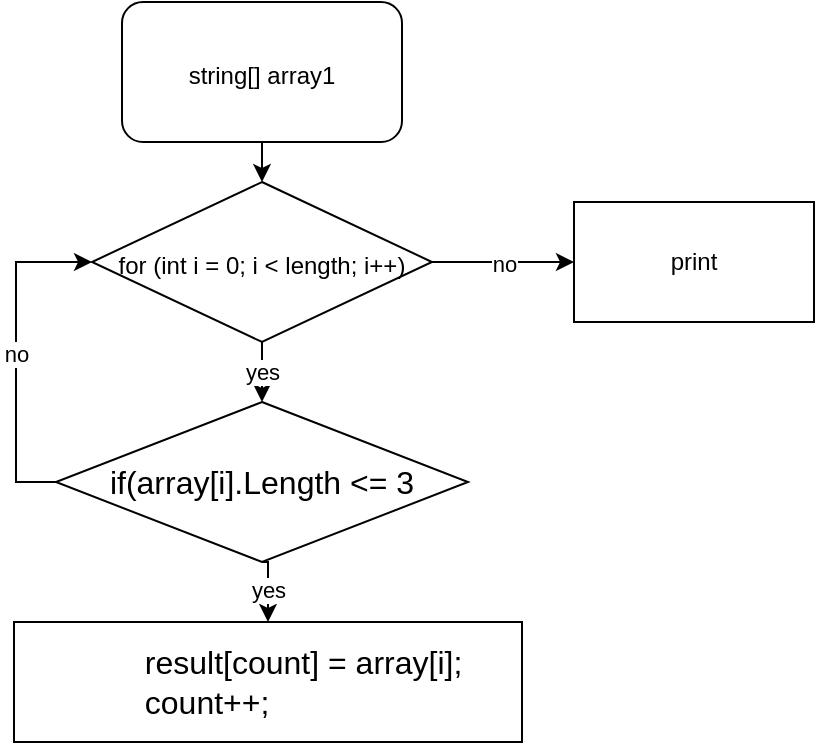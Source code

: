 <mxfile version="20.8.16" type="device"><diagram name="Страница 1" id="uP_TVa_OnYB_51ihMn5b"><mxGraphModel dx="880" dy="468" grid="1" gridSize="10" guides="1" tooltips="1" connect="1" arrows="1" fold="1" page="1" pageScale="1" pageWidth="827" pageHeight="1169" math="0" shadow="0"><root><mxCell id="0"/><mxCell id="1" parent="0"/><mxCell id="9geD31-gPltsGauMU3C4-7" style="edgeStyle=orthogonalEdgeStyle;rounded=0;orthogonalLoop=1;jettySize=auto;html=1;exitX=0.5;exitY=1;exitDx=0;exitDy=0;entryX=0.5;entryY=0;entryDx=0;entryDy=0;" edge="1" parent="1" source="9geD31-gPltsGauMU3C4-1" target="9geD31-gPltsGauMU3C4-3"><mxGeometry relative="1" as="geometry"/></mxCell><mxCell id="9geD31-gPltsGauMU3C4-1" value="string[] array1&lt;span style=&quot;font-size: medium; text-align: start;&quot;&gt;&lt;/span&gt;" style="rounded=1;whiteSpace=wrap;html=1;" vertex="1" parent="1"><mxGeometry x="344" y="150" width="140" height="70" as="geometry"/></mxCell><mxCell id="9geD31-gPltsGauMU3C4-6" value="yes" style="edgeStyle=orthogonalEdgeStyle;rounded=0;orthogonalLoop=1;jettySize=auto;html=1;exitX=0.5;exitY=1;exitDx=0;exitDy=0;entryX=0.5;entryY=0;entryDx=0;entryDy=0;" edge="1" parent="1" source="9geD31-gPltsGauMU3C4-2" target="9geD31-gPltsGauMU3C4-5"><mxGeometry relative="1" as="geometry"/></mxCell><mxCell id="9geD31-gPltsGauMU3C4-10" value="no" style="edgeStyle=orthogonalEdgeStyle;rounded=0;orthogonalLoop=1;jettySize=auto;html=1;exitX=0;exitY=0.5;exitDx=0;exitDy=0;entryX=0;entryY=0.5;entryDx=0;entryDy=0;" edge="1" parent="1" source="9geD31-gPltsGauMU3C4-2" target="9geD31-gPltsGauMU3C4-3"><mxGeometry relative="1" as="geometry"/></mxCell><mxCell id="9geD31-gPltsGauMU3C4-2" value="&lt;p style=&quot;margin: 0cm; font-size: 12pt; font-family: Calibri, sans-serif; text-align: start;&quot; class=&quot;MsoNormal&quot;&gt;if(array[i].Length &amp;lt;= 3&lt;/p&gt;" style="rhombus;whiteSpace=wrap;html=1;" vertex="1" parent="1"><mxGeometry x="311" y="350" width="206" height="80" as="geometry"/></mxCell><mxCell id="9geD31-gPltsGauMU3C4-4" value="yes" style="edgeStyle=orthogonalEdgeStyle;rounded=0;orthogonalLoop=1;jettySize=auto;html=1;exitX=0.5;exitY=1;exitDx=0;exitDy=0;entryX=0.5;entryY=0;entryDx=0;entryDy=0;" edge="1" parent="1" source="9geD31-gPltsGauMU3C4-3" target="9geD31-gPltsGauMU3C4-2"><mxGeometry relative="1" as="geometry"/></mxCell><mxCell id="9geD31-gPltsGauMU3C4-8" value="no" style="edgeStyle=orthogonalEdgeStyle;rounded=0;orthogonalLoop=1;jettySize=auto;html=1;exitX=1;exitY=0.5;exitDx=0;exitDy=0;" edge="1" parent="1" source="9geD31-gPltsGauMU3C4-3"><mxGeometry relative="1" as="geometry"><mxPoint x="570" y="280" as="targetPoint"/></mxGeometry></mxCell><mxCell id="9geD31-gPltsGauMU3C4-3" value="for (int i = 0; i &amp;lt; length; i++)&lt;span style=&quot;font-size: medium; text-align: start;&quot;&gt;&lt;/span&gt;" style="rhombus;whiteSpace=wrap;html=1;" vertex="1" parent="1"><mxGeometry x="329" y="240" width="170" height="80" as="geometry"/></mxCell><mxCell id="9geD31-gPltsGauMU3C4-5" value="&lt;p style=&quot;margin: 0cm; font-size: 12pt; font-family: Calibri, sans-serif; text-align: start;&quot; class=&quot;MsoNormal&quot;&gt;&amp;nbsp; &amp;nbsp; &amp;nbsp; &amp;nbsp; result[count] = array[i];&lt;/p&gt;&lt;p style=&quot;margin: 0cm; font-size: 12pt; font-family: Calibri, sans-serif; text-align: start;&quot; class=&quot;MsoNormal&quot;&gt;&lt;span lang=&quot;EN-US&quot;&gt;&amp;nbsp;&amp;nbsp;&amp;nbsp;&amp;nbsp;&amp;nbsp;&amp;nbsp;&amp;nbsp; count++;&lt;/span&gt;&lt;/p&gt;" style="rounded=0;whiteSpace=wrap;html=1;" vertex="1" parent="1"><mxGeometry x="290" y="460" width="254" height="60" as="geometry"/></mxCell><mxCell id="9geD31-gPltsGauMU3C4-9" value="print" style="rounded=0;whiteSpace=wrap;html=1;" vertex="1" parent="1"><mxGeometry x="570" y="250" width="120" height="60" as="geometry"/></mxCell></root></mxGraphModel></diagram></mxfile>